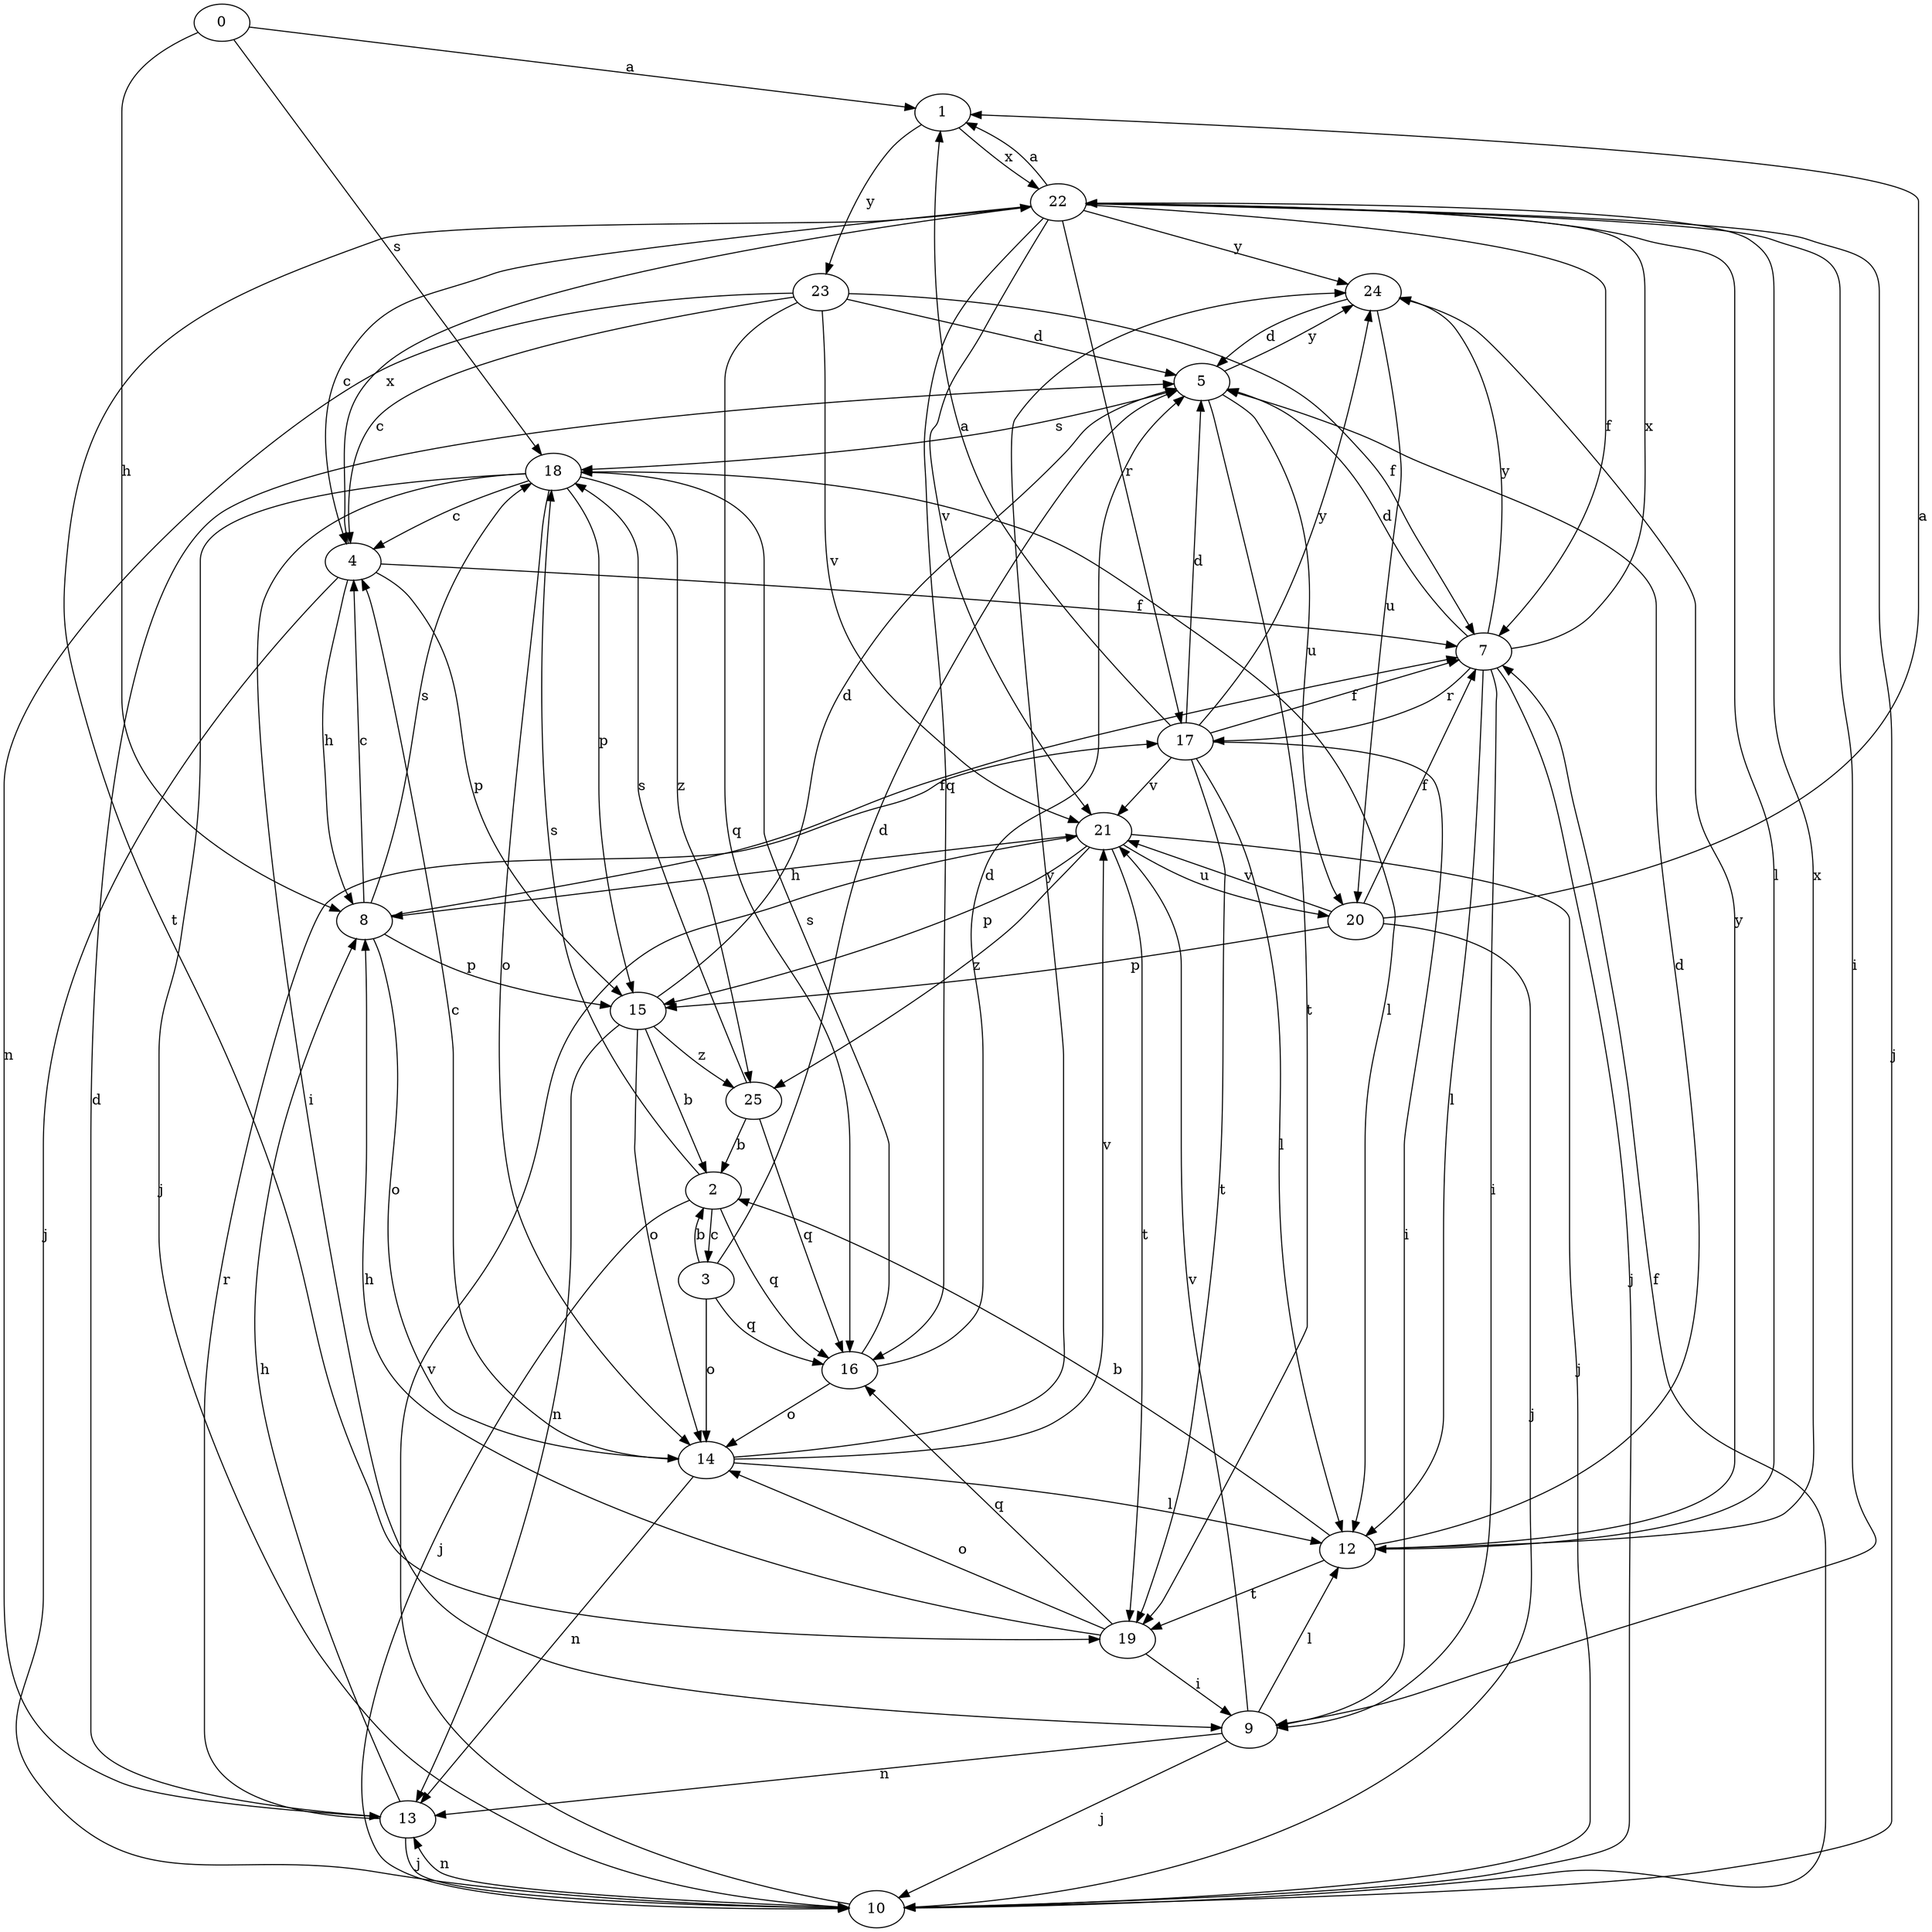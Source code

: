 strict digraph  {
0;
1;
2;
3;
4;
5;
7;
8;
9;
10;
12;
13;
14;
15;
16;
17;
18;
19;
20;
21;
22;
23;
24;
25;
0 -> 1  [label=a];
0 -> 8  [label=h];
0 -> 18  [label=s];
1 -> 22  [label=x];
1 -> 23  [label=y];
2 -> 3  [label=c];
2 -> 10  [label=j];
2 -> 16  [label=q];
2 -> 18  [label=s];
3 -> 2  [label=b];
3 -> 5  [label=d];
3 -> 14  [label=o];
3 -> 16  [label=q];
4 -> 7  [label=f];
4 -> 8  [label=h];
4 -> 10  [label=j];
4 -> 15  [label=p];
4 -> 22  [label=x];
5 -> 18  [label=s];
5 -> 19  [label=t];
5 -> 20  [label=u];
5 -> 24  [label=y];
7 -> 5  [label=d];
7 -> 9  [label=i];
7 -> 10  [label=j];
7 -> 12  [label=l];
7 -> 17  [label=r];
7 -> 22  [label=x];
7 -> 24  [label=y];
8 -> 4  [label=c];
8 -> 7  [label=f];
8 -> 14  [label=o];
8 -> 15  [label=p];
8 -> 18  [label=s];
9 -> 10  [label=j];
9 -> 12  [label=l];
9 -> 13  [label=n];
9 -> 21  [label=v];
10 -> 7  [label=f];
10 -> 13  [label=n];
10 -> 21  [label=v];
12 -> 2  [label=b];
12 -> 5  [label=d];
12 -> 19  [label=t];
12 -> 22  [label=x];
12 -> 24  [label=y];
13 -> 5  [label=d];
13 -> 8  [label=h];
13 -> 10  [label=j];
13 -> 17  [label=r];
14 -> 4  [label=c];
14 -> 12  [label=l];
14 -> 13  [label=n];
14 -> 21  [label=v];
14 -> 24  [label=y];
15 -> 2  [label=b];
15 -> 5  [label=d];
15 -> 13  [label=n];
15 -> 14  [label=o];
15 -> 25  [label=z];
16 -> 5  [label=d];
16 -> 14  [label=o];
16 -> 18  [label=s];
17 -> 1  [label=a];
17 -> 5  [label=d];
17 -> 7  [label=f];
17 -> 9  [label=i];
17 -> 12  [label=l];
17 -> 19  [label=t];
17 -> 21  [label=v];
17 -> 24  [label=y];
18 -> 4  [label=c];
18 -> 9  [label=i];
18 -> 10  [label=j];
18 -> 12  [label=l];
18 -> 14  [label=o];
18 -> 15  [label=p];
18 -> 25  [label=z];
19 -> 8  [label=h];
19 -> 9  [label=i];
19 -> 14  [label=o];
19 -> 16  [label=q];
20 -> 1  [label=a];
20 -> 7  [label=f];
20 -> 10  [label=j];
20 -> 15  [label=p];
20 -> 21  [label=v];
21 -> 8  [label=h];
21 -> 10  [label=j];
21 -> 15  [label=p];
21 -> 19  [label=t];
21 -> 20  [label=u];
21 -> 25  [label=z];
22 -> 1  [label=a];
22 -> 4  [label=c];
22 -> 7  [label=f];
22 -> 9  [label=i];
22 -> 10  [label=j];
22 -> 12  [label=l];
22 -> 16  [label=q];
22 -> 17  [label=r];
22 -> 19  [label=t];
22 -> 21  [label=v];
22 -> 24  [label=y];
23 -> 4  [label=c];
23 -> 5  [label=d];
23 -> 7  [label=f];
23 -> 13  [label=n];
23 -> 16  [label=q];
23 -> 21  [label=v];
24 -> 5  [label=d];
24 -> 20  [label=u];
25 -> 2  [label=b];
25 -> 16  [label=q];
25 -> 18  [label=s];
}
